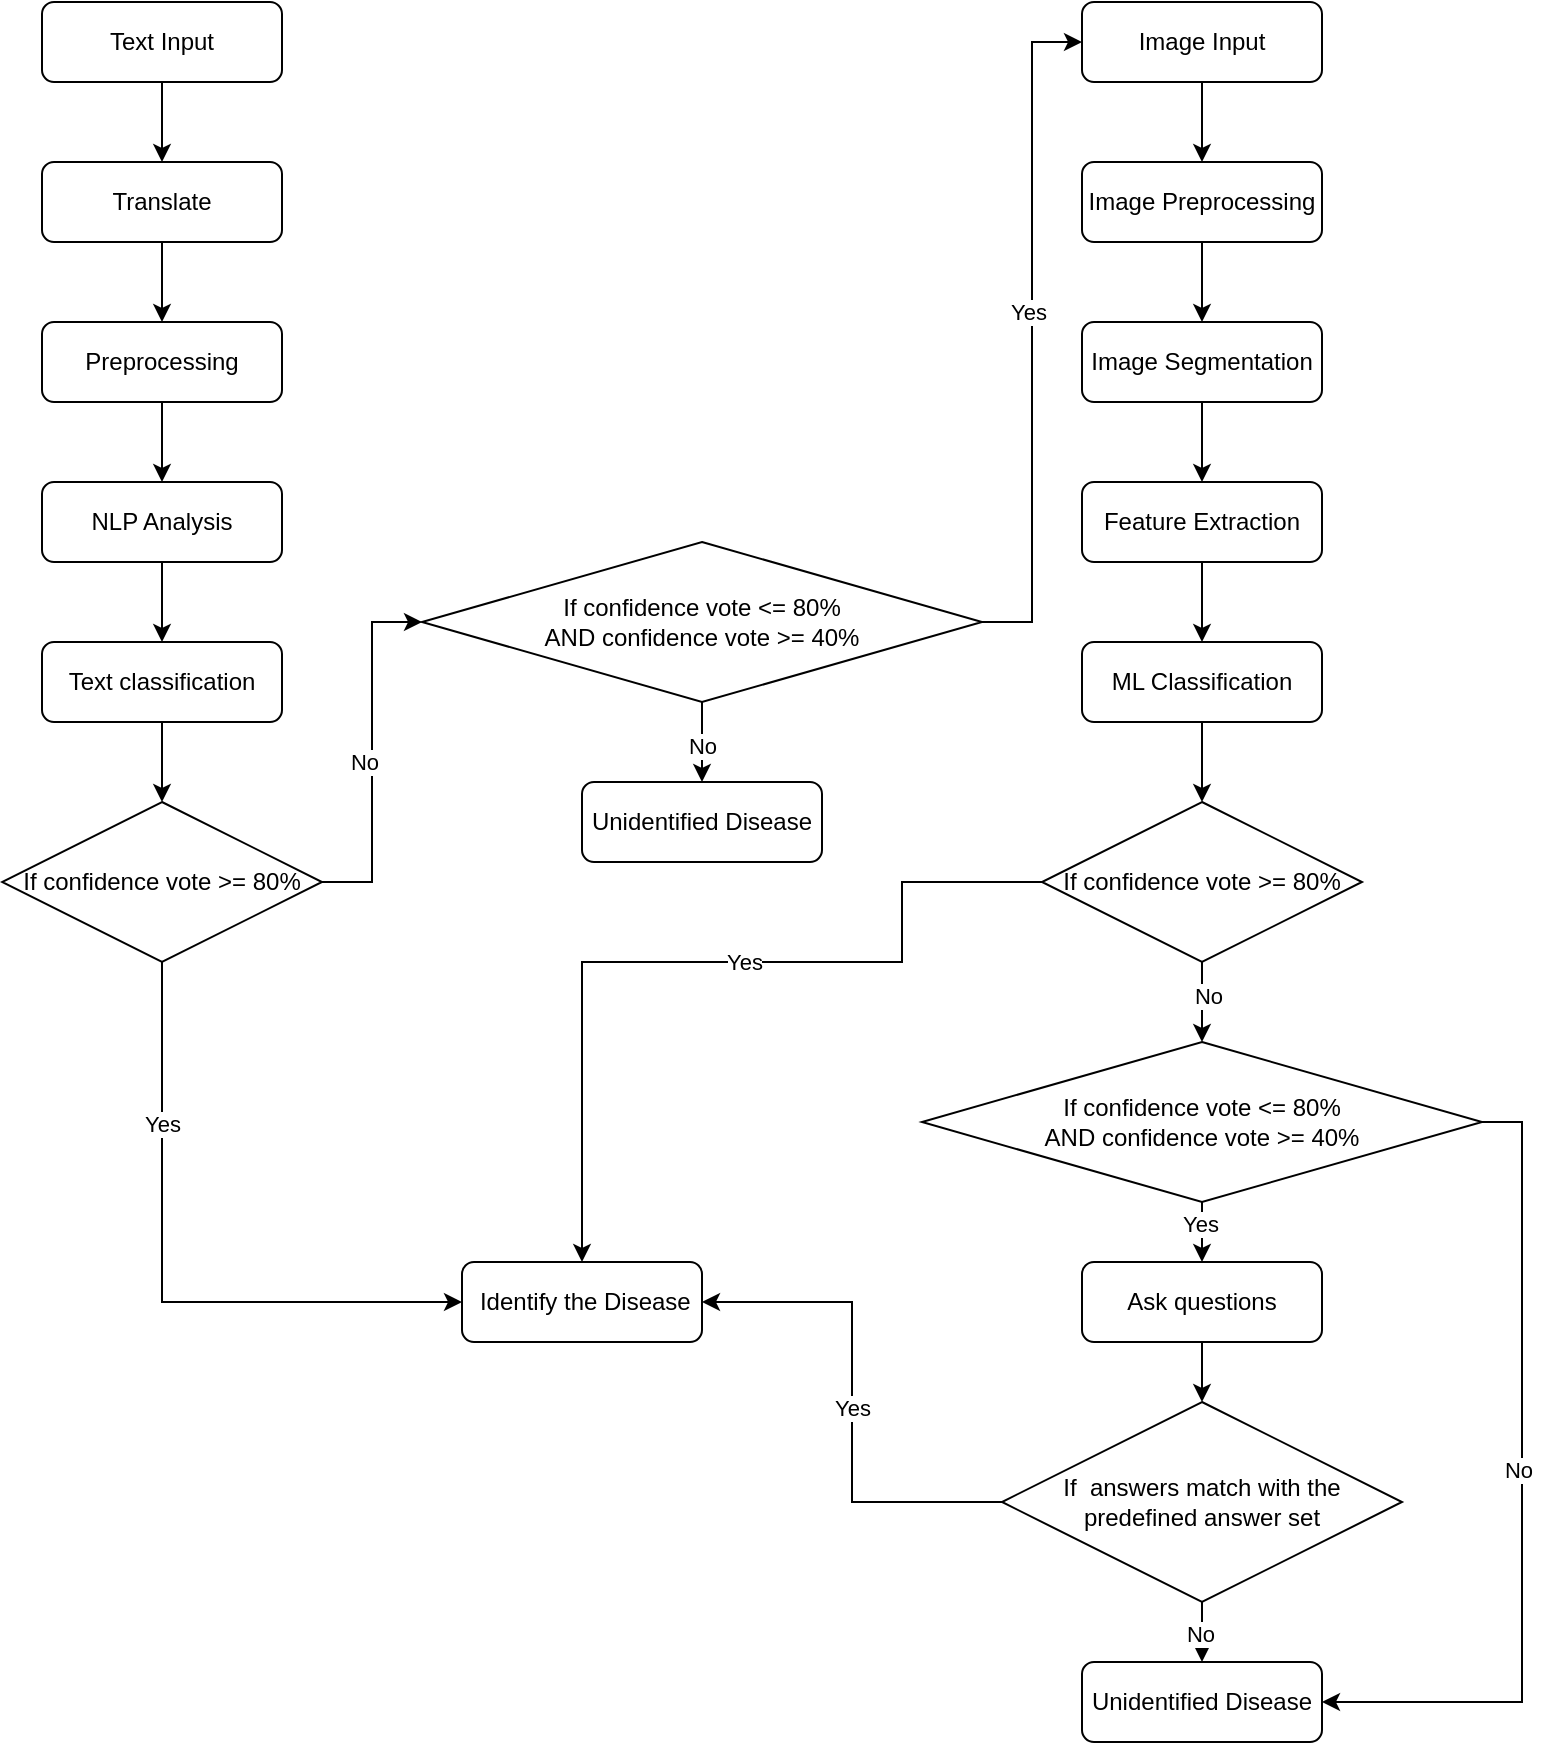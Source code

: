 <mxfile version="26.2.14" pages="3">
  <diagram id="C5RBs43oDa-KdzZeNtuy" name="Page-1">
    <mxGraphModel dx="1489" dy="764" grid="1" gridSize="10" guides="1" tooltips="1" connect="1" arrows="1" fold="1" page="1" pageScale="1" pageWidth="827" pageHeight="1169" math="0" shadow="0">
      <root>
        <mxCell id="WIyWlLk6GJQsqaUBKTNV-0" />
        <mxCell id="WIyWlLk6GJQsqaUBKTNV-1" parent="WIyWlLk6GJQsqaUBKTNV-0" />
        <mxCell id="y5q8pNPmptv7JC56ZKwA-35" style="edgeStyle=orthogonalEdgeStyle;rounded=0;orthogonalLoop=1;jettySize=auto;html=1;exitX=0.5;exitY=1;exitDx=0;exitDy=0;entryX=0.5;entryY=0;entryDx=0;entryDy=0;" parent="WIyWlLk6GJQsqaUBKTNV-1" source="y5q8pNPmptv7JC56ZKwA-0" target="y5q8pNPmptv7JC56ZKwA-2" edge="1">
          <mxGeometry relative="1" as="geometry" />
        </mxCell>
        <mxCell id="y5q8pNPmptv7JC56ZKwA-0" value="Text Input" style="rounded=1;whiteSpace=wrap;html=1;" parent="WIyWlLk6GJQsqaUBKTNV-1" vertex="1">
          <mxGeometry x="40" y="164" width="120" height="40" as="geometry" />
        </mxCell>
        <mxCell id="y5q8pNPmptv7JC56ZKwA-30" style="edgeStyle=orthogonalEdgeStyle;rounded=0;orthogonalLoop=1;jettySize=auto;html=1;entryX=0.5;entryY=0;entryDx=0;entryDy=0;" parent="WIyWlLk6GJQsqaUBKTNV-1" source="y5q8pNPmptv7JC56ZKwA-1" target="y5q8pNPmptv7JC56ZKwA-6" edge="1">
          <mxGeometry relative="1" as="geometry" />
        </mxCell>
        <mxCell id="y5q8pNPmptv7JC56ZKwA-1" value="Image Input" style="rounded=1;whiteSpace=wrap;html=1;" parent="WIyWlLk6GJQsqaUBKTNV-1" vertex="1">
          <mxGeometry x="560" y="164" width="120" height="40" as="geometry" />
        </mxCell>
        <mxCell id="y5q8pNPmptv7JC56ZKwA-37" style="edgeStyle=orthogonalEdgeStyle;rounded=0;orthogonalLoop=1;jettySize=auto;html=1;exitX=0.5;exitY=1;exitDx=0;exitDy=0;entryX=0.5;entryY=0;entryDx=0;entryDy=0;" parent="WIyWlLk6GJQsqaUBKTNV-1" source="y5q8pNPmptv7JC56ZKwA-2" target="y5q8pNPmptv7JC56ZKwA-3" edge="1">
          <mxGeometry relative="1" as="geometry" />
        </mxCell>
        <mxCell id="y5q8pNPmptv7JC56ZKwA-2" value="Translate" style="rounded=1;whiteSpace=wrap;html=1;" parent="WIyWlLk6GJQsqaUBKTNV-1" vertex="1">
          <mxGeometry x="40" y="244" width="120" height="40" as="geometry" />
        </mxCell>
        <mxCell id="y5q8pNPmptv7JC56ZKwA-38" style="edgeStyle=orthogonalEdgeStyle;rounded=0;orthogonalLoop=1;jettySize=auto;html=1;exitX=0.5;exitY=1;exitDx=0;exitDy=0;entryX=0.5;entryY=0;entryDx=0;entryDy=0;" parent="WIyWlLk6GJQsqaUBKTNV-1" source="y5q8pNPmptv7JC56ZKwA-3" target="y5q8pNPmptv7JC56ZKwA-4" edge="1">
          <mxGeometry relative="1" as="geometry" />
        </mxCell>
        <mxCell id="y5q8pNPmptv7JC56ZKwA-3" value="Preprocessing" style="rounded=1;whiteSpace=wrap;html=1;" parent="WIyWlLk6GJQsqaUBKTNV-1" vertex="1">
          <mxGeometry x="40" y="324" width="120" height="40" as="geometry" />
        </mxCell>
        <mxCell id="y5q8pNPmptv7JC56ZKwA-39" style="edgeStyle=orthogonalEdgeStyle;rounded=0;orthogonalLoop=1;jettySize=auto;html=1;exitX=0.5;exitY=1;exitDx=0;exitDy=0;entryX=0.5;entryY=0;entryDx=0;entryDy=0;" parent="WIyWlLk6GJQsqaUBKTNV-1" source="y5q8pNPmptv7JC56ZKwA-4" target="y5q8pNPmptv7JC56ZKwA-5" edge="1">
          <mxGeometry relative="1" as="geometry" />
        </mxCell>
        <mxCell id="y5q8pNPmptv7JC56ZKwA-4" value="NLP Analysis" style="rounded=1;whiteSpace=wrap;html=1;" parent="WIyWlLk6GJQsqaUBKTNV-1" vertex="1">
          <mxGeometry x="40" y="404" width="120" height="40" as="geometry" />
        </mxCell>
        <mxCell id="y5q8pNPmptv7JC56ZKwA-40" style="edgeStyle=orthogonalEdgeStyle;rounded=0;orthogonalLoop=1;jettySize=auto;html=1;exitX=0.5;exitY=1;exitDx=0;exitDy=0;entryX=0.5;entryY=0;entryDx=0;entryDy=0;" parent="WIyWlLk6GJQsqaUBKTNV-1" source="y5q8pNPmptv7JC56ZKwA-5" target="y5q8pNPmptv7JC56ZKwA-10" edge="1">
          <mxGeometry relative="1" as="geometry" />
        </mxCell>
        <mxCell id="y5q8pNPmptv7JC56ZKwA-5" value="Text classification" style="rounded=1;whiteSpace=wrap;html=1;" parent="WIyWlLk6GJQsqaUBKTNV-1" vertex="1">
          <mxGeometry x="40" y="484" width="120" height="40" as="geometry" />
        </mxCell>
        <mxCell id="y5q8pNPmptv7JC56ZKwA-31" style="edgeStyle=orthogonalEdgeStyle;rounded=0;orthogonalLoop=1;jettySize=auto;html=1;exitX=0.5;exitY=1;exitDx=0;exitDy=0;entryX=0.5;entryY=0;entryDx=0;entryDy=0;" parent="WIyWlLk6GJQsqaUBKTNV-1" source="y5q8pNPmptv7JC56ZKwA-6" target="y5q8pNPmptv7JC56ZKwA-7" edge="1">
          <mxGeometry relative="1" as="geometry" />
        </mxCell>
        <mxCell id="y5q8pNPmptv7JC56ZKwA-6" value="Image Preprocessing" style="rounded=1;whiteSpace=wrap;html=1;" parent="WIyWlLk6GJQsqaUBKTNV-1" vertex="1">
          <mxGeometry x="560" y="244" width="120" height="40" as="geometry" />
        </mxCell>
        <mxCell id="y5q8pNPmptv7JC56ZKwA-32" style="edgeStyle=orthogonalEdgeStyle;rounded=0;orthogonalLoop=1;jettySize=auto;html=1;exitX=0.5;exitY=1;exitDx=0;exitDy=0;entryX=0.5;entryY=0;entryDx=0;entryDy=0;" parent="WIyWlLk6GJQsqaUBKTNV-1" source="y5q8pNPmptv7JC56ZKwA-7" target="y5q8pNPmptv7JC56ZKwA-8" edge="1">
          <mxGeometry relative="1" as="geometry" />
        </mxCell>
        <mxCell id="y5q8pNPmptv7JC56ZKwA-7" value="Image Segmentation" style="rounded=1;whiteSpace=wrap;html=1;" parent="WIyWlLk6GJQsqaUBKTNV-1" vertex="1">
          <mxGeometry x="560" y="324" width="120" height="40" as="geometry" />
        </mxCell>
        <mxCell id="y5q8pNPmptv7JC56ZKwA-33" style="edgeStyle=orthogonalEdgeStyle;rounded=0;orthogonalLoop=1;jettySize=auto;html=1;exitX=0.5;exitY=1;exitDx=0;exitDy=0;entryX=0.5;entryY=0;entryDx=0;entryDy=0;" parent="WIyWlLk6GJQsqaUBKTNV-1" source="y5q8pNPmptv7JC56ZKwA-8" target="y5q8pNPmptv7JC56ZKwA-9" edge="1">
          <mxGeometry relative="1" as="geometry" />
        </mxCell>
        <mxCell id="y5q8pNPmptv7JC56ZKwA-8" value="Feature Extraction" style="rounded=1;whiteSpace=wrap;html=1;" parent="WIyWlLk6GJQsqaUBKTNV-1" vertex="1">
          <mxGeometry x="560" y="404" width="120" height="40" as="geometry" />
        </mxCell>
        <mxCell id="y5q8pNPmptv7JC56ZKwA-34" style="edgeStyle=orthogonalEdgeStyle;rounded=0;orthogonalLoop=1;jettySize=auto;html=1;exitX=0.5;exitY=1;exitDx=0;exitDy=0;entryX=0.5;entryY=0;entryDx=0;entryDy=0;" parent="WIyWlLk6GJQsqaUBKTNV-1" source="y5q8pNPmptv7JC56ZKwA-9" target="y5q8pNPmptv7JC56ZKwA-11" edge="1">
          <mxGeometry relative="1" as="geometry" />
        </mxCell>
        <mxCell id="y5q8pNPmptv7JC56ZKwA-9" value="ML Classification" style="rounded=1;whiteSpace=wrap;html=1;" parent="WIyWlLk6GJQsqaUBKTNV-1" vertex="1">
          <mxGeometry x="560" y="484" width="120" height="40" as="geometry" />
        </mxCell>
        <mxCell id="y5q8pNPmptv7JC56ZKwA-12" style="edgeStyle=orthogonalEdgeStyle;rounded=0;orthogonalLoop=1;jettySize=auto;html=1;exitX=1;exitY=0.5;exitDx=0;exitDy=0;entryX=0;entryY=0.5;entryDx=0;entryDy=0;" parent="WIyWlLk6GJQsqaUBKTNV-1" source="ZuULKTglDI3grQf-_IlP-4" target="y5q8pNPmptv7JC56ZKwA-1" edge="1">
          <mxGeometry relative="1" as="geometry" />
        </mxCell>
        <mxCell id="ZuULKTglDI3grQf-_IlP-9" value="Yes" style="edgeLabel;html=1;align=center;verticalAlign=middle;resizable=0;points=[];" vertex="1" connectable="0" parent="y5q8pNPmptv7JC56ZKwA-12">
          <mxGeometry x="0.058" y="2" relative="1" as="geometry">
            <mxPoint as="offset" />
          </mxGeometry>
        </mxCell>
        <mxCell id="y5q8pNPmptv7JC56ZKwA-18" style="edgeStyle=orthogonalEdgeStyle;rounded=0;orthogonalLoop=1;jettySize=auto;html=1;exitX=0.5;exitY=1;exitDx=0;exitDy=0;entryX=0;entryY=0.5;entryDx=0;entryDy=0;" parent="WIyWlLk6GJQsqaUBKTNV-1" source="y5q8pNPmptv7JC56ZKwA-10" target="y5q8pNPmptv7JC56ZKwA-17" edge="1">
          <mxGeometry relative="1" as="geometry" />
        </mxCell>
        <mxCell id="JbevBoFmZbyHbHxuE_tA-0" value="Yes" style="edgeLabel;html=1;align=center;verticalAlign=middle;resizable=0;points=[];" parent="y5q8pNPmptv7JC56ZKwA-18" vertex="1" connectable="0">
          <mxGeometry x="-0.54" y="3" relative="1" as="geometry">
            <mxPoint x="-3" y="7" as="offset" />
          </mxGeometry>
        </mxCell>
        <mxCell id="y5q8pNPmptv7JC56ZKwA-10" value="If confidence vote &amp;gt;= 80%" style="rhombus;whiteSpace=wrap;html=1;" parent="WIyWlLk6GJQsqaUBKTNV-1" vertex="1">
          <mxGeometry x="20" y="564" width="160" height="80" as="geometry" />
        </mxCell>
        <mxCell id="y5q8pNPmptv7JC56ZKwA-22" style="edgeStyle=orthogonalEdgeStyle;rounded=0;orthogonalLoop=1;jettySize=auto;html=1;exitX=0;exitY=0.5;exitDx=0;exitDy=0;entryX=0.5;entryY=0;entryDx=0;entryDy=0;" parent="WIyWlLk6GJQsqaUBKTNV-1" source="y5q8pNPmptv7JC56ZKwA-11" target="y5q8pNPmptv7JC56ZKwA-17" edge="1">
          <mxGeometry relative="1" as="geometry">
            <Array as="points">
              <mxPoint x="470" y="604" />
              <mxPoint x="470" y="644" />
              <mxPoint x="310" y="644" />
            </Array>
          </mxGeometry>
        </mxCell>
        <mxCell id="y5q8pNPmptv7JC56ZKwA-23" value="Yes" style="edgeLabel;html=1;align=center;verticalAlign=middle;resizable=0;points=[];" parent="y5q8pNPmptv7JC56ZKwA-22" vertex="1" connectable="0">
          <mxGeometry x="-0.099" relative="1" as="geometry">
            <mxPoint as="offset" />
          </mxGeometry>
        </mxCell>
        <mxCell id="y5q8pNPmptv7JC56ZKwA-24" style="edgeStyle=orthogonalEdgeStyle;rounded=0;orthogonalLoop=1;jettySize=auto;html=1;exitX=0.5;exitY=1;exitDx=0;exitDy=0;entryX=0.5;entryY=0;entryDx=0;entryDy=0;" parent="WIyWlLk6GJQsqaUBKTNV-1" source="ZuULKTglDI3grQf-_IlP-0" target="y5q8pNPmptv7JC56ZKwA-14" edge="1">
          <mxGeometry relative="1" as="geometry" />
        </mxCell>
        <mxCell id="ZuULKTglDI3grQf-_IlP-3" value="Yes" style="edgeLabel;html=1;align=center;verticalAlign=middle;resizable=0;points=[];" vertex="1" connectable="0" parent="y5q8pNPmptv7JC56ZKwA-24">
          <mxGeometry x="-0.278" y="-1" relative="1" as="geometry">
            <mxPoint as="offset" />
          </mxGeometry>
        </mxCell>
        <mxCell id="y5q8pNPmptv7JC56ZKwA-11" value="If confidence vote &amp;gt;= 80%" style="rhombus;whiteSpace=wrap;html=1;" parent="WIyWlLk6GJQsqaUBKTNV-1" vertex="1">
          <mxGeometry x="540" y="564" width="160" height="80" as="geometry" />
        </mxCell>
        <mxCell id="y5q8pNPmptv7JC56ZKwA-26" style="edgeStyle=orthogonalEdgeStyle;rounded=0;orthogonalLoop=1;jettySize=auto;html=1;exitX=0.5;exitY=1;exitDx=0;exitDy=0;entryX=0.5;entryY=0;entryDx=0;entryDy=0;" parent="WIyWlLk6GJQsqaUBKTNV-1" source="y5q8pNPmptv7JC56ZKwA-14" target="y5q8pNPmptv7JC56ZKwA-15" edge="1">
          <mxGeometry relative="1" as="geometry" />
        </mxCell>
        <mxCell id="y5q8pNPmptv7JC56ZKwA-14" value="Ask questions" style="rounded=1;whiteSpace=wrap;html=1;" parent="WIyWlLk6GJQsqaUBKTNV-1" vertex="1">
          <mxGeometry x="560" y="794" width="120" height="40" as="geometry" />
        </mxCell>
        <mxCell id="y5q8pNPmptv7JC56ZKwA-20" style="edgeStyle=orthogonalEdgeStyle;rounded=0;orthogonalLoop=1;jettySize=auto;html=1;entryX=1;entryY=0.5;entryDx=0;entryDy=0;" parent="WIyWlLk6GJQsqaUBKTNV-1" source="y5q8pNPmptv7JC56ZKwA-15" target="y5q8pNPmptv7JC56ZKwA-17" edge="1">
          <mxGeometry relative="1" as="geometry" />
        </mxCell>
        <mxCell id="y5q8pNPmptv7JC56ZKwA-21" value="Yes" style="edgeLabel;html=1;align=center;verticalAlign=middle;resizable=0;points=[];" parent="y5q8pNPmptv7JC56ZKwA-20" vertex="1" connectable="0">
          <mxGeometry x="-0.023" relative="1" as="geometry">
            <mxPoint as="offset" />
          </mxGeometry>
        </mxCell>
        <mxCell id="y5q8pNPmptv7JC56ZKwA-28" style="edgeStyle=orthogonalEdgeStyle;rounded=0;orthogonalLoop=1;jettySize=auto;html=1;exitX=0.5;exitY=1;exitDx=0;exitDy=0;entryX=0.5;entryY=0;entryDx=0;entryDy=0;" parent="WIyWlLk6GJQsqaUBKTNV-1" source="y5q8pNPmptv7JC56ZKwA-15" target="y5q8pNPmptv7JC56ZKwA-16" edge="1">
          <mxGeometry relative="1" as="geometry" />
        </mxCell>
        <mxCell id="y5q8pNPmptv7JC56ZKwA-29" value="No" style="edgeLabel;html=1;align=center;verticalAlign=middle;resizable=0;points=[];" parent="y5q8pNPmptv7JC56ZKwA-28" vertex="1" connectable="0">
          <mxGeometry x="0.03" y="-1" relative="1" as="geometry">
            <mxPoint as="offset" />
          </mxGeometry>
        </mxCell>
        <mxCell id="y5q8pNPmptv7JC56ZKwA-15" value="If&amp;nbsp; answers match with the predefined answer set" style="rhombus;whiteSpace=wrap;html=1;" parent="WIyWlLk6GJQsqaUBKTNV-1" vertex="1">
          <mxGeometry x="520" y="864" width="200" height="100" as="geometry" />
        </mxCell>
        <mxCell id="y5q8pNPmptv7JC56ZKwA-16" value="Unidentified Disease" style="rounded=1;whiteSpace=wrap;html=1;" parent="WIyWlLk6GJQsqaUBKTNV-1" vertex="1">
          <mxGeometry x="560" y="994" width="120" height="40" as="geometry" />
        </mxCell>
        <mxCell id="y5q8pNPmptv7JC56ZKwA-17" value="&amp;nbsp;Identify the Disease" style="rounded=1;whiteSpace=wrap;html=1;" parent="WIyWlLk6GJQsqaUBKTNV-1" vertex="1">
          <mxGeometry x="250" y="794" width="120" height="40" as="geometry" />
        </mxCell>
        <mxCell id="ZuULKTglDI3grQf-_IlP-1" value="" style="edgeStyle=orthogonalEdgeStyle;rounded=0;orthogonalLoop=1;jettySize=auto;html=1;exitX=0.5;exitY=1;exitDx=0;exitDy=0;entryX=0.5;entryY=0;entryDx=0;entryDy=0;" edge="1" parent="WIyWlLk6GJQsqaUBKTNV-1" source="y5q8pNPmptv7JC56ZKwA-11" target="ZuULKTglDI3grQf-_IlP-0">
          <mxGeometry relative="1" as="geometry">
            <mxPoint x="620" y="644" as="sourcePoint" />
            <mxPoint x="620" y="794" as="targetPoint" />
          </mxGeometry>
        </mxCell>
        <mxCell id="ZuULKTglDI3grQf-_IlP-2" value="No" style="edgeLabel;html=1;align=center;verticalAlign=middle;resizable=0;points=[];" vertex="1" connectable="0" parent="ZuULKTglDI3grQf-_IlP-1">
          <mxGeometry x="-0.17" y="3" relative="1" as="geometry">
            <mxPoint as="offset" />
          </mxGeometry>
        </mxCell>
        <mxCell id="ZuULKTglDI3grQf-_IlP-12" style="edgeStyle=orthogonalEdgeStyle;rounded=0;orthogonalLoop=1;jettySize=auto;html=1;entryX=1;entryY=0.5;entryDx=0;entryDy=0;exitX=1;exitY=0.5;exitDx=0;exitDy=0;" edge="1" parent="WIyWlLk6GJQsqaUBKTNV-1" source="ZuULKTglDI3grQf-_IlP-0" target="y5q8pNPmptv7JC56ZKwA-16">
          <mxGeometry relative="1" as="geometry" />
        </mxCell>
        <mxCell id="ZuULKTglDI3grQf-_IlP-13" value="No" style="edgeLabel;html=1;align=center;verticalAlign=middle;resizable=0;points=[];" vertex="1" connectable="0" parent="ZuULKTglDI3grQf-_IlP-12">
          <mxGeometry x="-0.057" y="-2" relative="1" as="geometry">
            <mxPoint as="offset" />
          </mxGeometry>
        </mxCell>
        <mxCell id="ZuULKTglDI3grQf-_IlP-0" value="If confidence vote &amp;lt;= 80%&lt;div&gt;AND confidence vote &amp;gt;= 40%&lt;/div&gt;" style="rhombus;whiteSpace=wrap;html=1;" vertex="1" parent="WIyWlLk6GJQsqaUBKTNV-1">
          <mxGeometry x="480" y="684" width="280" height="80" as="geometry" />
        </mxCell>
        <mxCell id="ZuULKTglDI3grQf-_IlP-7" value="" style="edgeStyle=orthogonalEdgeStyle;rounded=0;orthogonalLoop=1;jettySize=auto;html=1;exitX=1;exitY=0.5;exitDx=0;exitDy=0;entryX=0;entryY=0.5;entryDx=0;entryDy=0;" edge="1" parent="WIyWlLk6GJQsqaUBKTNV-1" source="y5q8pNPmptv7JC56ZKwA-10" target="ZuULKTglDI3grQf-_IlP-4">
          <mxGeometry relative="1" as="geometry">
            <mxPoint x="180" y="604" as="sourcePoint" />
            <mxPoint x="560" y="184" as="targetPoint" />
          </mxGeometry>
        </mxCell>
        <mxCell id="ZuULKTglDI3grQf-_IlP-8" value="No" style="edgeLabel;html=1;align=center;verticalAlign=middle;resizable=0;points=[];" vertex="1" connectable="0" parent="ZuULKTglDI3grQf-_IlP-7">
          <mxGeometry x="-0.049" y="4" relative="1" as="geometry">
            <mxPoint as="offset" />
          </mxGeometry>
        </mxCell>
        <mxCell id="ZuULKTglDI3grQf-_IlP-15" value="" style="edgeStyle=orthogonalEdgeStyle;rounded=0;orthogonalLoop=1;jettySize=auto;html=1;" edge="1" parent="WIyWlLk6GJQsqaUBKTNV-1" source="ZuULKTglDI3grQf-_IlP-4" target="ZuULKTglDI3grQf-_IlP-14">
          <mxGeometry relative="1" as="geometry" />
        </mxCell>
        <mxCell id="ZuULKTglDI3grQf-_IlP-16" value="No" style="edgeLabel;html=1;align=center;verticalAlign=middle;resizable=0;points=[];" vertex="1" connectable="0" parent="ZuULKTglDI3grQf-_IlP-15">
          <mxGeometry x="0.087" relative="1" as="geometry">
            <mxPoint as="offset" />
          </mxGeometry>
        </mxCell>
        <mxCell id="ZuULKTglDI3grQf-_IlP-4" value="If confidence vote &amp;lt;= 80%&lt;div&gt;AND confidence vote &amp;gt;= 40%&lt;/div&gt;" style="rhombus;whiteSpace=wrap;html=1;" vertex="1" parent="WIyWlLk6GJQsqaUBKTNV-1">
          <mxGeometry x="230" y="434" width="280" height="80" as="geometry" />
        </mxCell>
        <mxCell id="ZuULKTglDI3grQf-_IlP-14" value="Unidentified Disease" style="rounded=1;whiteSpace=wrap;html=1;" vertex="1" parent="WIyWlLk6GJQsqaUBKTNV-1">
          <mxGeometry x="310" y="554" width="120" height="40" as="geometry" />
        </mxCell>
      </root>
    </mxGraphModel>
  </diagram>
  <diagram id="jIfsd-XmVcTPJu_PYzyj" name="Page-2">
    <mxGraphModel dx="1909" dy="964" grid="1" gridSize="10" guides="1" tooltips="1" connect="1" arrows="1" fold="1" page="1" pageScale="1" pageWidth="850" pageHeight="1100" math="0" shadow="0">
      <root>
        <mxCell id="0" />
        <mxCell id="1" parent="0" />
        <mxCell id="3YsaHALgN6p-ufSyFKaW-4" value="Image Input" style="rounded=1;whiteSpace=wrap;html=1;" vertex="1" parent="1">
          <mxGeometry x="280" y="460" width="120" height="40" as="geometry" />
        </mxCell>
        <mxCell id="3YsaHALgN6p-ufSyFKaW-7" style="edgeStyle=orthogonalEdgeStyle;rounded=0;orthogonalLoop=1;jettySize=auto;html=1;exitX=0.5;exitY=1;exitDx=0;exitDy=0;entryX=0.5;entryY=0;entryDx=0;entryDy=0;" edge="1" parent="1" source="3YsaHALgN6p-ufSyFKaW-8" target="3YsaHALgN6p-ufSyFKaW-10">
          <mxGeometry relative="1" as="geometry" />
        </mxCell>
        <mxCell id="3YsaHALgN6p-ufSyFKaW-8" value="Preprocessing" style="rounded=1;whiteSpace=wrap;html=1;" vertex="1" parent="1">
          <mxGeometry x="40" y="200" width="120" height="40" as="geometry" />
        </mxCell>
        <mxCell id="3YsaHALgN6p-ufSyFKaW-9" style="edgeStyle=orthogonalEdgeStyle;rounded=0;orthogonalLoop=1;jettySize=auto;html=1;exitX=0.5;exitY=1;exitDx=0;exitDy=0;entryX=0.5;entryY=0;entryDx=0;entryDy=0;" edge="1" parent="1" source="3YsaHALgN6p-ufSyFKaW-10" target="3YsaHALgN6p-ufSyFKaW-12">
          <mxGeometry relative="1" as="geometry" />
        </mxCell>
        <mxCell id="3YsaHALgN6p-ufSyFKaW-10" value="NLP Analysis" style="rounded=1;whiteSpace=wrap;html=1;" vertex="1" parent="1">
          <mxGeometry x="40" y="280" width="120" height="40" as="geometry" />
        </mxCell>
        <mxCell id="3YsaHALgN6p-ufSyFKaW-11" style="edgeStyle=orthogonalEdgeStyle;rounded=0;orthogonalLoop=1;jettySize=auto;html=1;exitX=0.5;exitY=1;exitDx=0;exitDy=0;entryX=0.5;entryY=0;entryDx=0;entryDy=0;" edge="1" parent="1" source="3YsaHALgN6p-ufSyFKaW-12" target="3YsaHALgN6p-ufSyFKaW-25">
          <mxGeometry relative="1" as="geometry" />
        </mxCell>
        <mxCell id="3YsaHALgN6p-ufSyFKaW-12" value="Text classification" style="rounded=1;whiteSpace=wrap;html=1;" vertex="1" parent="1">
          <mxGeometry x="40" y="360" width="120" height="40" as="geometry" />
        </mxCell>
        <mxCell id="3YsaHALgN6p-ufSyFKaW-21" style="edgeStyle=orthogonalEdgeStyle;rounded=0;orthogonalLoop=1;jettySize=auto;html=1;exitX=1;exitY=0.5;exitDx=0;exitDy=0;entryX=0;entryY=0.5;entryDx=0;entryDy=0;" edge="1" parent="1" source="3YsaHALgN6p-ufSyFKaW-25" target="3YsaHALgN6p-ufSyFKaW-4">
          <mxGeometry relative="1" as="geometry" />
        </mxCell>
        <mxCell id="3YsaHALgN6p-ufSyFKaW-22" value="No" style="edgeLabel;html=1;align=center;verticalAlign=middle;resizable=0;points=[];" vertex="1" connectable="0" parent="3YsaHALgN6p-ufSyFKaW-21">
          <mxGeometry x="-0.049" y="4" relative="1" as="geometry">
            <mxPoint as="offset" />
          </mxGeometry>
        </mxCell>
        <mxCell id="3YsaHALgN6p-ufSyFKaW-23" style="edgeStyle=orthogonalEdgeStyle;rounded=0;orthogonalLoop=1;jettySize=auto;html=1;exitX=0.5;exitY=1;exitDx=0;exitDy=0;entryX=0.5;entryY=0;entryDx=0;entryDy=0;" edge="1" parent="1" source="3YsaHALgN6p-ufSyFKaW-25" target="3YsaHALgN6p-ufSyFKaW-39">
          <mxGeometry relative="1" as="geometry">
            <Array as="points">
              <mxPoint x="100" y="650" />
            </Array>
          </mxGeometry>
        </mxCell>
        <mxCell id="3YsaHALgN6p-ufSyFKaW-24" value="Yes" style="edgeLabel;html=1;align=center;verticalAlign=middle;resizable=0;points=[];" vertex="1" connectable="0" parent="3YsaHALgN6p-ufSyFKaW-23">
          <mxGeometry x="-0.39" y="-1" relative="1" as="geometry">
            <mxPoint as="offset" />
          </mxGeometry>
        </mxCell>
        <mxCell id="3YsaHALgN6p-ufSyFKaW-25" value="If confidence vote &amp;gt;= 80%" style="rhombus;whiteSpace=wrap;html=1;" vertex="1" parent="1">
          <mxGeometry x="20" y="440" width="160" height="80" as="geometry" />
        </mxCell>
        <mxCell id="3YsaHALgN6p-ufSyFKaW-39" value="&amp;nbsp;Identify the Disease" style="rounded=1;whiteSpace=wrap;html=1;" vertex="1" parent="1">
          <mxGeometry x="40" y="610" width="120" height="40" as="geometry" />
        </mxCell>
      </root>
    </mxGraphModel>
  </diagram>
  <diagram id="_3Y-Uxf9UkjY0EYdRpAw" name="Page-3">
    <mxGraphModel dx="1750" dy="883" grid="1" gridSize="10" guides="1" tooltips="1" connect="1" arrows="1" fold="1" page="1" pageScale="1" pageWidth="850" pageHeight="1100" math="0" shadow="0">
      <root>
        <mxCell id="0" />
        <mxCell id="1" parent="0" />
        <mxCell id="GQU26AMNWaoaGvQB9NNw-3" style="edgeStyle=orthogonalEdgeStyle;rounded=0;orthogonalLoop=1;jettySize=auto;html=1;entryX=0.5;entryY=0;entryDx=0;entryDy=0;" edge="1" parent="1" source="GQU26AMNWaoaGvQB9NNw-4" target="GQU26AMNWaoaGvQB9NNw-14">
          <mxGeometry relative="1" as="geometry" />
        </mxCell>
        <mxCell id="GQU26AMNWaoaGvQB9NNw-4" value="Image Input" style="rounded=1;whiteSpace=wrap;html=1;" vertex="1" parent="1">
          <mxGeometry x="458" y="40" width="120" height="40" as="geometry" />
        </mxCell>
        <mxCell id="GQU26AMNWaoaGvQB9NNw-13" style="edgeStyle=orthogonalEdgeStyle;rounded=0;orthogonalLoop=1;jettySize=auto;html=1;exitX=0.5;exitY=1;exitDx=0;exitDy=0;entryX=0.5;entryY=0;entryDx=0;entryDy=0;" edge="1" parent="1" source="GQU26AMNWaoaGvQB9NNw-14" target="GQU26AMNWaoaGvQB9NNw-16">
          <mxGeometry relative="1" as="geometry" />
        </mxCell>
        <mxCell id="GQU26AMNWaoaGvQB9NNw-14" value="Image Preprocessing" style="rounded=1;whiteSpace=wrap;html=1;" vertex="1" parent="1">
          <mxGeometry x="458" y="120" width="120" height="40" as="geometry" />
        </mxCell>
        <mxCell id="GQU26AMNWaoaGvQB9NNw-15" style="edgeStyle=orthogonalEdgeStyle;rounded=0;orthogonalLoop=1;jettySize=auto;html=1;exitX=0.5;exitY=1;exitDx=0;exitDy=0;entryX=0.5;entryY=0;entryDx=0;entryDy=0;" edge="1" parent="1" source="GQU26AMNWaoaGvQB9NNw-16" target="GQU26AMNWaoaGvQB9NNw-18">
          <mxGeometry relative="1" as="geometry" />
        </mxCell>
        <mxCell id="GQU26AMNWaoaGvQB9NNw-16" value="Image Segmentation" style="rounded=1;whiteSpace=wrap;html=1;" vertex="1" parent="1">
          <mxGeometry x="458" y="200" width="120" height="40" as="geometry" />
        </mxCell>
        <mxCell id="GQU26AMNWaoaGvQB9NNw-17" style="edgeStyle=orthogonalEdgeStyle;rounded=0;orthogonalLoop=1;jettySize=auto;html=1;exitX=0.5;exitY=1;exitDx=0;exitDy=0;entryX=0.5;entryY=0;entryDx=0;entryDy=0;" edge="1" parent="1" source="GQU26AMNWaoaGvQB9NNw-18" target="GQU26AMNWaoaGvQB9NNw-20">
          <mxGeometry relative="1" as="geometry" />
        </mxCell>
        <mxCell id="GQU26AMNWaoaGvQB9NNw-18" value="Feature Extraction" style="rounded=1;whiteSpace=wrap;html=1;" vertex="1" parent="1">
          <mxGeometry x="458" y="280" width="120" height="40" as="geometry" />
        </mxCell>
        <mxCell id="GQU26AMNWaoaGvQB9NNw-19" style="edgeStyle=orthogonalEdgeStyle;rounded=0;orthogonalLoop=1;jettySize=auto;html=1;exitX=0.5;exitY=1;exitDx=0;exitDy=0;entryX=0.5;entryY=0;entryDx=0;entryDy=0;" edge="1" parent="1" source="GQU26AMNWaoaGvQB9NNw-20" target="GQU26AMNWaoaGvQB9NNw-30">
          <mxGeometry relative="1" as="geometry" />
        </mxCell>
        <mxCell id="GQU26AMNWaoaGvQB9NNw-20" value="ML Classification" style="rounded=1;whiteSpace=wrap;html=1;" vertex="1" parent="1">
          <mxGeometry x="458" y="360" width="120" height="40" as="geometry" />
        </mxCell>
        <mxCell id="GQU26AMNWaoaGvQB9NNw-26" style="edgeStyle=orthogonalEdgeStyle;rounded=0;orthogonalLoop=1;jettySize=auto;html=1;exitX=0;exitY=0.5;exitDx=0;exitDy=0;entryX=1;entryY=0.5;entryDx=0;entryDy=0;" edge="1" parent="1" source="GQU26AMNWaoaGvQB9NNw-30" target="GQU26AMNWaoaGvQB9NNw-39">
          <mxGeometry relative="1" as="geometry">
            <Array as="points">
              <mxPoint x="348" y="480" />
              <mxPoint x="348" y="320" />
            </Array>
          </mxGeometry>
        </mxCell>
        <mxCell id="GQU26AMNWaoaGvQB9NNw-27" value="Yes" style="edgeLabel;html=1;align=center;verticalAlign=middle;resizable=0;points=[];" vertex="1" connectable="0" parent="GQU26AMNWaoaGvQB9NNw-26">
          <mxGeometry x="-0.099" relative="1" as="geometry">
            <mxPoint as="offset" />
          </mxGeometry>
        </mxCell>
        <mxCell id="GQU26AMNWaoaGvQB9NNw-28" style="edgeStyle=orthogonalEdgeStyle;rounded=0;orthogonalLoop=1;jettySize=auto;html=1;exitX=0.5;exitY=1;exitDx=0;exitDy=0;entryX=0.5;entryY=0;entryDx=0;entryDy=0;" edge="1" parent="1" source="GQU26AMNWaoaGvQB9NNw-30" target="GQU26AMNWaoaGvQB9NNw-32">
          <mxGeometry relative="1" as="geometry" />
        </mxCell>
        <mxCell id="GQU26AMNWaoaGvQB9NNw-29" value="No" style="edgeLabel;html=1;align=center;verticalAlign=middle;resizable=0;points=[];" vertex="1" connectable="0" parent="GQU26AMNWaoaGvQB9NNw-28">
          <mxGeometry x="-0.17" y="3" relative="1" as="geometry">
            <mxPoint as="offset" />
          </mxGeometry>
        </mxCell>
        <mxCell id="GQU26AMNWaoaGvQB9NNw-30" value="If confidence vote &amp;gt;= 80%" style="rhombus;whiteSpace=wrap;html=1;" vertex="1" parent="1">
          <mxGeometry x="438" y="440" width="160" height="80" as="geometry" />
        </mxCell>
        <mxCell id="GQU26AMNWaoaGvQB9NNw-42" style="edgeStyle=orthogonalEdgeStyle;rounded=0;orthogonalLoop=1;jettySize=auto;html=1;exitX=0;exitY=0.5;exitDx=0;exitDy=0;entryX=1;entryY=0.5;entryDx=0;entryDy=0;" edge="1" parent="1" source="GQU26AMNWaoaGvQB9NNw-32" target="GQU26AMNWaoaGvQB9NNw-37">
          <mxGeometry relative="1" as="geometry" />
        </mxCell>
        <mxCell id="GQU26AMNWaoaGvQB9NNw-32" value="Ask four questions" style="rounded=1;whiteSpace=wrap;html=1;" vertex="1" parent="1">
          <mxGeometry x="458" y="560" width="120" height="40" as="geometry" />
        </mxCell>
        <mxCell id="GQU26AMNWaoaGvQB9NNw-33" style="edgeStyle=orthogonalEdgeStyle;rounded=0;orthogonalLoop=1;jettySize=auto;html=1;entryX=0.5;entryY=1;entryDx=0;entryDy=0;" edge="1" parent="1" source="GQU26AMNWaoaGvQB9NNw-37" target="GQU26AMNWaoaGvQB9NNw-39">
          <mxGeometry relative="1" as="geometry" />
        </mxCell>
        <mxCell id="GQU26AMNWaoaGvQB9NNw-34" value="Yes" style="edgeLabel;html=1;align=center;verticalAlign=middle;resizable=0;points=[];" vertex="1" connectable="0" parent="GQU26AMNWaoaGvQB9NNw-33">
          <mxGeometry x="-0.023" relative="1" as="geometry">
            <mxPoint as="offset" />
          </mxGeometry>
        </mxCell>
        <mxCell id="GQU26AMNWaoaGvQB9NNw-35" style="edgeStyle=orthogonalEdgeStyle;rounded=0;orthogonalLoop=1;jettySize=auto;html=1;exitX=0.5;exitY=1;exitDx=0;exitDy=0;entryX=0.5;entryY=0;entryDx=0;entryDy=0;" edge="1" parent="1" source="GQU26AMNWaoaGvQB9NNw-37" target="GQU26AMNWaoaGvQB9NNw-38">
          <mxGeometry relative="1" as="geometry" />
        </mxCell>
        <mxCell id="GQU26AMNWaoaGvQB9NNw-36" value="No" style="edgeLabel;html=1;align=center;verticalAlign=middle;resizable=0;points=[];" vertex="1" connectable="0" parent="GQU26AMNWaoaGvQB9NNw-35">
          <mxGeometry x="0.03" y="-1" relative="1" as="geometry">
            <mxPoint as="offset" />
          </mxGeometry>
        </mxCell>
        <mxCell id="GQU26AMNWaoaGvQB9NNw-37" value="If three or more answers match with the predefined answer set" style="rhombus;whiteSpace=wrap;html=1;" vertex="1" parent="1">
          <mxGeometry x="33" y="450" width="270" height="100" as="geometry" />
        </mxCell>
        <mxCell id="GQU26AMNWaoaGvQB9NNw-38" value="Unidentified Disease" style="rounded=1;whiteSpace=wrap;html=1;" vertex="1" parent="1">
          <mxGeometry x="108" y="610" width="120" height="40" as="geometry" />
        </mxCell>
        <mxCell id="GQU26AMNWaoaGvQB9NNw-39" value="&amp;nbsp;Identify the Disease" style="rounded=1;whiteSpace=wrap;html=1;" vertex="1" parent="1">
          <mxGeometry x="108" y="300" width="120" height="40" as="geometry" />
        </mxCell>
        <mxCell id="GQU26AMNWaoaGvQB9NNw-43" value="&lt;div style=&quot;&quot;&gt;&lt;span style=&quot;background-color: transparent; color: light-dark(rgb(0, 0, 0), rgb(255, 255, 255));&quot;&gt;1. Is there a spot present on the leaf?&lt;/span&gt;&lt;/div&gt;&lt;div style=&quot;&quot;&gt;&lt;span style=&quot;background-color: transparent; color: light-dark(rgb(0, 0, 0), rgb(255, 255, 255));&quot;&gt;2. Is the leaf showing signs of dryness?&lt;/span&gt;&lt;/div&gt;&lt;div style=&quot;&quot;&gt;&lt;span style=&quot;background-color: transparent; color: light-dark(rgb(0, 0, 0), rgb(255, 255, 255));&quot;&gt;3. Is the leaf wilting?&lt;/span&gt;&lt;/div&gt;&lt;div style=&quot;&quot;&gt;&lt;span style=&quot;background-color: transparent; color: light-dark(rgb(0, 0, 0), rgb(255, 255, 255));&quot;&gt;4. Is there stunted growth in the plant?&lt;/span&gt;&lt;/div&gt;" style="rounded=0;whiteSpace=wrap;html=1;align=left;" vertex="1" parent="1">
          <mxGeometry x="650" y="425" width="172" height="110" as="geometry" />
        </mxCell>
        <mxCell id="GQU26AMNWaoaGvQB9NNw-44" value="" style="shape=flexArrow;endArrow=classic;html=1;rounded=0;entryX=0;entryY=0.5;entryDx=0;entryDy=0;" edge="1" parent="1" target="GQU26AMNWaoaGvQB9NNw-43">
          <mxGeometry width="50" height="50" relative="1" as="geometry">
            <mxPoint x="598" y="480" as="sourcePoint" />
            <mxPoint x="648" y="430" as="targetPoint" />
          </mxGeometry>
        </mxCell>
      </root>
    </mxGraphModel>
  </diagram>
</mxfile>
